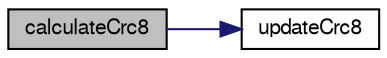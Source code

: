 digraph "calculateCrc8"
{
  edge [fontname="FreeSans",fontsize="10",labelfontname="FreeSans",labelfontsize="10"];
  node [fontname="FreeSans",fontsize="10",shape=record];
  rankdir="LR";
  Node1 [label="calculateCrc8",height=0.2,width=0.4,color="black", fillcolor="grey75", style="filled", fontcolor="black"];
  Node1 -> Node2 [color="midnightblue",fontsize="10",style="solid",fontname="FreeSans"];
  Node2 [label="updateCrc8",height=0.2,width=0.4,color="black", fillcolor="white", style="filled",URL="$esc__dshot_8c.html#aea595f27e51665e32b06116f9965c856"];
}
